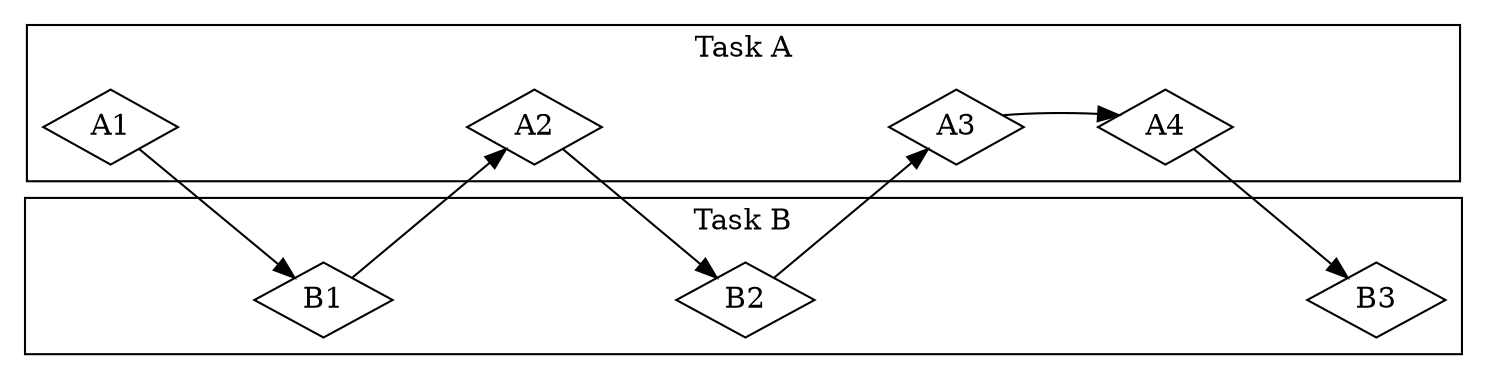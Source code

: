 digraph {
   dpi = 300.0;
   
   rankdir = "LR";
   
   // makes ordering between subgraphs work
   newrank = true;
   
   node [shape = diamond;];
   
   subgraph cluster_task_a {
      label = "Task A";
      
      A1;
      A2;
      A3;
      A4;
      
      A1 -> A2 -> A3 -> A4 -> A0 [style = invis;];
      
      // for vertical alignment purposes only
      A0 [style = invis;];
      
      // Makes the heights line up between the boxes.
      A4 -> A0 [style = invis;];
   }
   
   subgraph cluster_task_b {
      label = "Task B";
      
      B0 [style = invis;];
      
      B1;
      B2;
      B3;
      
      B0 -> B1 -> B2 -> B3 [style = invis;];
   }
   
   A1 -> B1 -> A2 -> B2 -> A3 -> A4 -> B3;
}